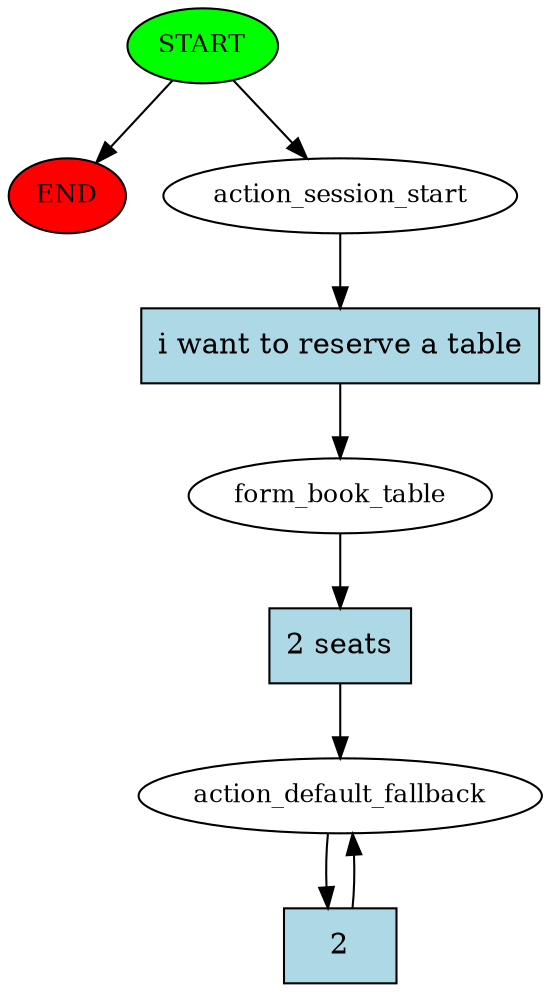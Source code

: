 digraph  {
0 [class="start active", fillcolor=green, fontsize=12, label=START, style=filled];
"-1" [class=end, fillcolor=red, fontsize=12, label=END, style=filled];
1 [class=active, fontsize=12, label=action_session_start];
2 [class=active, fontsize=12, label=form_book_table];
3 [class="active dashed", fontsize=12, label=action_default_fallback];
5 [class="intent active", fillcolor=lightblue, label="i want to reserve a table", shape=rect, style=filled];
6 [class="intent active", fillcolor=lightblue, label="2 seats", shape=rect, style=filled];
7 [class="intent active", fillcolor=lightblue, label=2, shape=rect, style=filled];
0 -> "-1"  [class="", key=NONE, label=""];
0 -> 1  [class=active, key=NONE, label=""];
1 -> 5  [class=active, key=0];
2 -> 6  [class=active, key=0];
3 -> 7  [class=active, key=0];
5 -> 2  [class=active, key=0];
6 -> 3  [class=active, key=0];
7 -> 3  [class=active, key=0];
}
